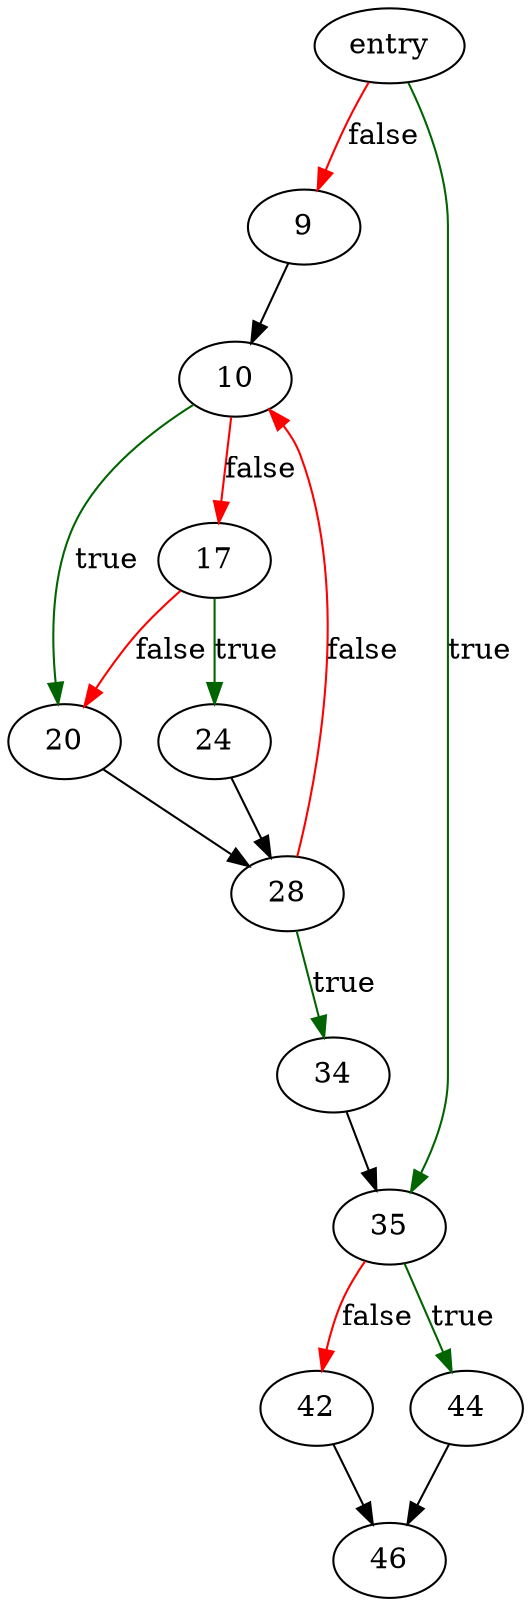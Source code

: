 digraph "argmatch_valid" {
	// Node definitions.
	3 [label=entry];
	9;
	10;
	17;
	20;
	24;
	28;
	34;
	35;
	42;
	44;
	46;

	// Edge definitions.
	3 -> 9 [
		color=red
		label=false
	];
	3 -> 35 [
		color=darkgreen
		label=true
	];
	9 -> 10;
	10 -> 17 [
		color=red
		label=false
	];
	10 -> 20 [
		color=darkgreen
		label=true
	];
	17 -> 20 [
		color=red
		label=false
	];
	17 -> 24 [
		color=darkgreen
		label=true
	];
	20 -> 28;
	24 -> 28;
	28 -> 10 [
		color=red
		label=false
	];
	28 -> 34 [
		color=darkgreen
		label=true
	];
	34 -> 35;
	35 -> 42 [
		color=red
		label=false
	];
	35 -> 44 [
		color=darkgreen
		label=true
	];
	42 -> 46;
	44 -> 46;
}